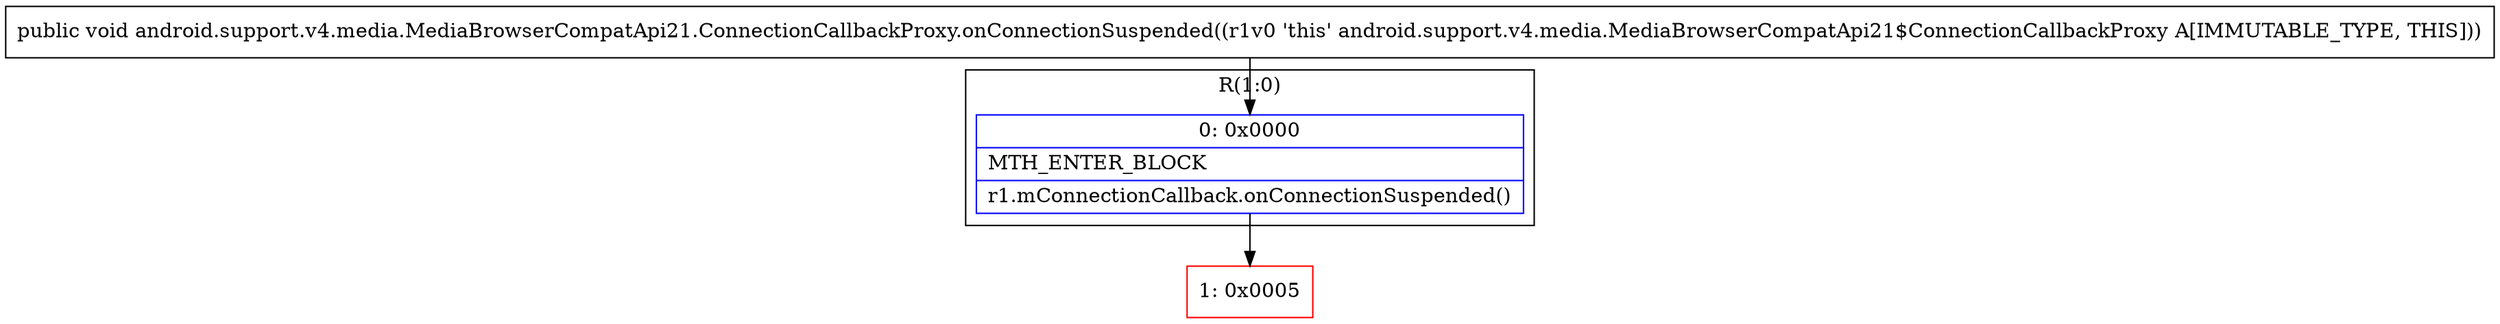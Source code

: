 digraph "CFG forandroid.support.v4.media.MediaBrowserCompatApi21.ConnectionCallbackProxy.onConnectionSuspended()V" {
subgraph cluster_Region_1075779339 {
label = "R(1:0)";
node [shape=record,color=blue];
Node_0 [shape=record,label="{0\:\ 0x0000|MTH_ENTER_BLOCK\l|r1.mConnectionCallback.onConnectionSuspended()\l}"];
}
Node_1 [shape=record,color=red,label="{1\:\ 0x0005}"];
MethodNode[shape=record,label="{public void android.support.v4.media.MediaBrowserCompatApi21.ConnectionCallbackProxy.onConnectionSuspended((r1v0 'this' android.support.v4.media.MediaBrowserCompatApi21$ConnectionCallbackProxy A[IMMUTABLE_TYPE, THIS])) }"];
MethodNode -> Node_0;
Node_0 -> Node_1;
}

